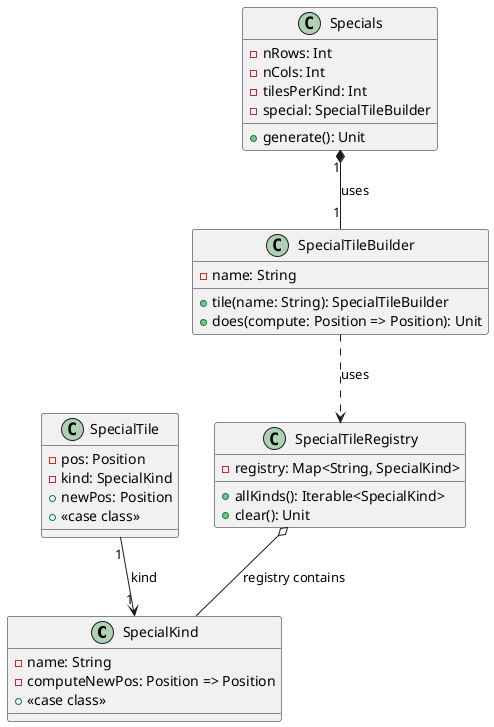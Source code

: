 @startuml
class SpecialKind {
    - name: String
    - computeNewPos: Position => Position
    + <<case class>>
  }

  class SpecialTile {
    - pos: Position
    - kind: SpecialKind
    + newPos: Position
    + <<case class>>
  }

  class SpecialTileRegistry {
    - registry: Map<String, SpecialKind>
    + allKinds(): Iterable<SpecialKind>
    + clear(): Unit
  }

  class SpecialTileBuilder {
    - name: String
    + tile(name: String): SpecialTileBuilder
    + does(compute: Position => Position): Unit
  }

  class Specials {
    - nRows: Int
    - nCols: Int
    - tilesPerKind: Int
    - special: SpecialTileBuilder
    + generate(): Unit
  }

  Specials "1" *-- "1" SpecialTileBuilder : uses
  SpecialTile "1" --> "1" SpecialKind : kind
  SpecialTileRegistry o-- SpecialKind : registry contains
  SpecialTileBuilder ..> SpecialTileRegistry : uses
@enduml
